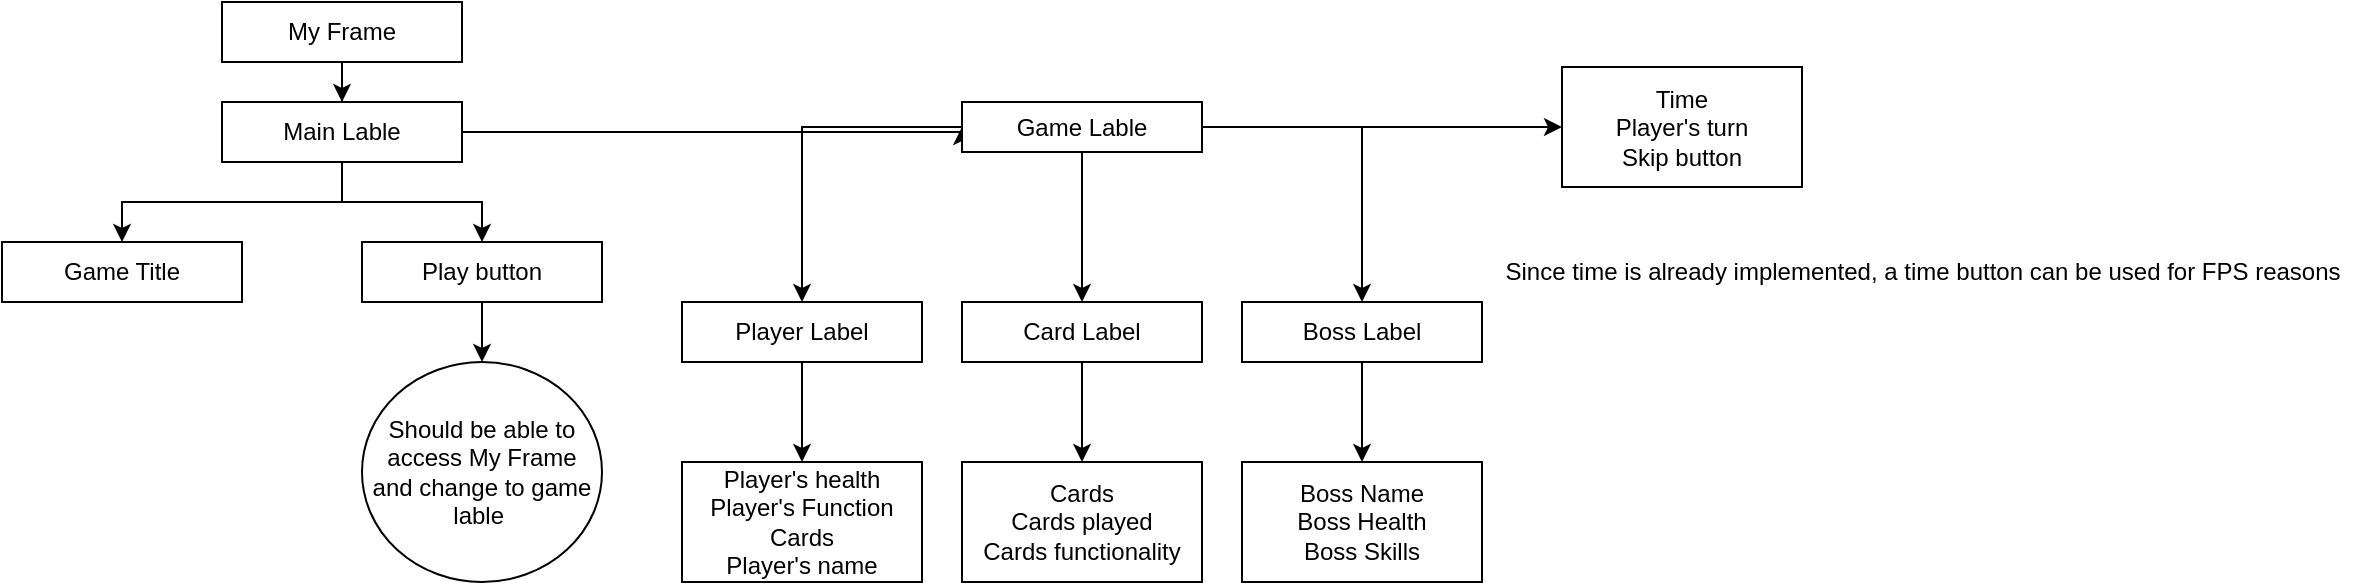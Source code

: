 <mxfile version="24.3.1" type="device">
  <diagram id="C5RBs43oDa-KdzZeNtuy" name="Page-1">
    <mxGraphModel dx="1221" dy="759" grid="1" gridSize="10" guides="1" tooltips="1" connect="1" arrows="1" fold="1" page="1" pageScale="1" pageWidth="827" pageHeight="1169" math="0" shadow="0">
      <root>
        <mxCell id="WIyWlLk6GJQsqaUBKTNV-0" />
        <mxCell id="WIyWlLk6GJQsqaUBKTNV-1" parent="WIyWlLk6GJQsqaUBKTNV-0" />
        <mxCell id="tczm5RnQLbympOsDItCV-2" style="edgeStyle=orthogonalEdgeStyle;rounded=0;orthogonalLoop=1;jettySize=auto;html=1;" edge="1" parent="WIyWlLk6GJQsqaUBKTNV-1" source="tczm5RnQLbympOsDItCV-0" target="tczm5RnQLbympOsDItCV-3">
          <mxGeometry relative="1" as="geometry">
            <mxPoint x="260" y="120" as="targetPoint" />
          </mxGeometry>
        </mxCell>
        <mxCell id="tczm5RnQLbympOsDItCV-0" value="My Frame" style="rounded=0;whiteSpace=wrap;html=1;" vertex="1" parent="WIyWlLk6GJQsqaUBKTNV-1">
          <mxGeometry x="200" y="40" width="120" height="30" as="geometry" />
        </mxCell>
        <mxCell id="tczm5RnQLbympOsDItCV-5" style="edgeStyle=orthogonalEdgeStyle;rounded=0;orthogonalLoop=1;jettySize=auto;html=1;entryX=0.5;entryY=0;entryDx=0;entryDy=0;" edge="1" parent="WIyWlLk6GJQsqaUBKTNV-1" source="tczm5RnQLbympOsDItCV-3" target="tczm5RnQLbympOsDItCV-6">
          <mxGeometry relative="1" as="geometry">
            <mxPoint x="260" y="140" as="targetPoint" />
          </mxGeometry>
        </mxCell>
        <mxCell id="tczm5RnQLbympOsDItCV-8" style="edgeStyle=orthogonalEdgeStyle;rounded=0;orthogonalLoop=1;jettySize=auto;html=1;" edge="1" parent="WIyWlLk6GJQsqaUBKTNV-1" source="tczm5RnQLbympOsDItCV-3" target="tczm5RnQLbympOsDItCV-7">
          <mxGeometry relative="1" as="geometry" />
        </mxCell>
        <mxCell id="tczm5RnQLbympOsDItCV-13" style="edgeStyle=orthogonalEdgeStyle;rounded=0;orthogonalLoop=1;jettySize=auto;html=1;entryX=0;entryY=0.5;entryDx=0;entryDy=0;" edge="1" parent="WIyWlLk6GJQsqaUBKTNV-1" source="tczm5RnQLbympOsDItCV-3" target="tczm5RnQLbympOsDItCV-11">
          <mxGeometry relative="1" as="geometry">
            <Array as="points">
              <mxPoint x="570" y="105" />
            </Array>
          </mxGeometry>
        </mxCell>
        <mxCell id="tczm5RnQLbympOsDItCV-3" value="Main Lable" style="rounded=0;whiteSpace=wrap;html=1;" vertex="1" parent="WIyWlLk6GJQsqaUBKTNV-1">
          <mxGeometry x="200" y="90" width="120" height="30" as="geometry" />
        </mxCell>
        <mxCell id="tczm5RnQLbympOsDItCV-4" style="edgeStyle=orthogonalEdgeStyle;rounded=0;orthogonalLoop=1;jettySize=auto;html=1;exitX=0.5;exitY=1;exitDx=0;exitDy=0;" edge="1" parent="WIyWlLk6GJQsqaUBKTNV-1" source="tczm5RnQLbympOsDItCV-3" target="tczm5RnQLbympOsDItCV-3">
          <mxGeometry relative="1" as="geometry" />
        </mxCell>
        <mxCell id="tczm5RnQLbympOsDItCV-6" value="Game Title" style="rounded=0;whiteSpace=wrap;html=1;" vertex="1" parent="WIyWlLk6GJQsqaUBKTNV-1">
          <mxGeometry x="90" y="160" width="120" height="30" as="geometry" />
        </mxCell>
        <mxCell id="tczm5RnQLbympOsDItCV-10" style="edgeStyle=orthogonalEdgeStyle;rounded=0;orthogonalLoop=1;jettySize=auto;html=1;entryX=0.5;entryY=0;entryDx=0;entryDy=0;" edge="1" parent="WIyWlLk6GJQsqaUBKTNV-1" source="tczm5RnQLbympOsDItCV-7" target="tczm5RnQLbympOsDItCV-9">
          <mxGeometry relative="1" as="geometry">
            <mxPoint x="360" y="220" as="targetPoint" />
          </mxGeometry>
        </mxCell>
        <mxCell id="tczm5RnQLbympOsDItCV-7" value="Play button" style="rounded=0;whiteSpace=wrap;html=1;" vertex="1" parent="WIyWlLk6GJQsqaUBKTNV-1">
          <mxGeometry x="270" y="160" width="120" height="30" as="geometry" />
        </mxCell>
        <mxCell id="tczm5RnQLbympOsDItCV-9" value="Should be able to access My Frame and change to game lable&amp;nbsp;" style="ellipse;whiteSpace=wrap;html=1;" vertex="1" parent="WIyWlLk6GJQsqaUBKTNV-1">
          <mxGeometry x="270" y="220" width="120" height="110" as="geometry" />
        </mxCell>
        <mxCell id="tczm5RnQLbympOsDItCV-14" style="edgeStyle=orthogonalEdgeStyle;rounded=0;orthogonalLoop=1;jettySize=auto;html=1;" edge="1" parent="WIyWlLk6GJQsqaUBKTNV-1" source="tczm5RnQLbympOsDItCV-11" target="tczm5RnQLbympOsDItCV-15">
          <mxGeometry relative="1" as="geometry">
            <mxPoint x="770" y="220" as="targetPoint" />
          </mxGeometry>
        </mxCell>
        <mxCell id="tczm5RnQLbympOsDItCV-16" style="edgeStyle=orthogonalEdgeStyle;rounded=0;orthogonalLoop=1;jettySize=auto;html=1;" edge="1" parent="WIyWlLk6GJQsqaUBKTNV-1" source="tczm5RnQLbympOsDItCV-11" target="tczm5RnQLbympOsDItCV-17">
          <mxGeometry relative="1" as="geometry">
            <mxPoint x="630" y="190" as="targetPoint" />
          </mxGeometry>
        </mxCell>
        <mxCell id="tczm5RnQLbympOsDItCV-18" style="edgeStyle=orthogonalEdgeStyle;rounded=0;orthogonalLoop=1;jettySize=auto;html=1;" edge="1" parent="WIyWlLk6GJQsqaUBKTNV-1" source="tczm5RnQLbympOsDItCV-11" target="tczm5RnQLbympOsDItCV-19">
          <mxGeometry relative="1" as="geometry">
            <mxPoint x="490" y="190" as="targetPoint" />
          </mxGeometry>
        </mxCell>
        <mxCell id="tczm5RnQLbympOsDItCV-22" style="edgeStyle=orthogonalEdgeStyle;rounded=0;orthogonalLoop=1;jettySize=auto;html=1;" edge="1" parent="WIyWlLk6GJQsqaUBKTNV-1" source="tczm5RnQLbympOsDItCV-11" target="tczm5RnQLbympOsDItCV-23">
          <mxGeometry relative="1" as="geometry">
            <mxPoint x="880" y="102.5" as="targetPoint" />
          </mxGeometry>
        </mxCell>
        <mxCell id="tczm5RnQLbympOsDItCV-11" value="Game Lable" style="rounded=0;whiteSpace=wrap;html=1;" vertex="1" parent="WIyWlLk6GJQsqaUBKTNV-1">
          <mxGeometry x="570" y="90" width="120" height="25" as="geometry" />
        </mxCell>
        <mxCell id="tczm5RnQLbympOsDItCV-29" style="edgeStyle=orthogonalEdgeStyle;rounded=0;orthogonalLoop=1;jettySize=auto;html=1;" edge="1" parent="WIyWlLk6GJQsqaUBKTNV-1" source="tczm5RnQLbympOsDItCV-15" target="tczm5RnQLbympOsDItCV-31">
          <mxGeometry relative="1" as="geometry">
            <mxPoint x="770" y="270" as="targetPoint" />
          </mxGeometry>
        </mxCell>
        <mxCell id="tczm5RnQLbympOsDItCV-15" value="Boss Label" style="rounded=0;whiteSpace=wrap;html=1;" vertex="1" parent="WIyWlLk6GJQsqaUBKTNV-1">
          <mxGeometry x="710" y="190" width="120" height="30" as="geometry" />
        </mxCell>
        <mxCell id="tczm5RnQLbympOsDItCV-27" style="edgeStyle=orthogonalEdgeStyle;rounded=0;orthogonalLoop=1;jettySize=auto;html=1;" edge="1" parent="WIyWlLk6GJQsqaUBKTNV-1" source="tczm5RnQLbympOsDItCV-17" target="tczm5RnQLbympOsDItCV-28">
          <mxGeometry relative="1" as="geometry">
            <mxPoint x="630" y="270" as="targetPoint" />
          </mxGeometry>
        </mxCell>
        <mxCell id="tczm5RnQLbympOsDItCV-17" value="Card Label" style="rounded=0;whiteSpace=wrap;html=1;" vertex="1" parent="WIyWlLk6GJQsqaUBKTNV-1">
          <mxGeometry x="570" y="190" width="120" height="30" as="geometry" />
        </mxCell>
        <mxCell id="tczm5RnQLbympOsDItCV-24" style="edgeStyle=orthogonalEdgeStyle;rounded=0;orthogonalLoop=1;jettySize=auto;html=1;" edge="1" parent="WIyWlLk6GJQsqaUBKTNV-1" source="tczm5RnQLbympOsDItCV-19" target="tczm5RnQLbympOsDItCV-25">
          <mxGeometry relative="1" as="geometry">
            <mxPoint x="490" y="270" as="targetPoint" />
          </mxGeometry>
        </mxCell>
        <mxCell id="tczm5RnQLbympOsDItCV-19" value="Player Label" style="rounded=0;whiteSpace=wrap;html=1;" vertex="1" parent="WIyWlLk6GJQsqaUBKTNV-1">
          <mxGeometry x="430" y="190" width="120" height="30" as="geometry" />
        </mxCell>
        <mxCell id="tczm5RnQLbympOsDItCV-23" value="Time&lt;div&gt;Player&#39;s turn&lt;/div&gt;&lt;div&gt;Skip button&lt;/div&gt;" style="rounded=0;whiteSpace=wrap;html=1;" vertex="1" parent="WIyWlLk6GJQsqaUBKTNV-1">
          <mxGeometry x="870" y="72.5" width="120" height="60" as="geometry" />
        </mxCell>
        <mxCell id="tczm5RnQLbympOsDItCV-25" value="Player&#39;s health&lt;div&gt;Player&#39;s Function Cards&lt;/div&gt;&lt;div&gt;Player&#39;s name&lt;/div&gt;" style="rounded=0;whiteSpace=wrap;html=1;" vertex="1" parent="WIyWlLk6GJQsqaUBKTNV-1">
          <mxGeometry x="430" y="270" width="120" height="60" as="geometry" />
        </mxCell>
        <mxCell id="tczm5RnQLbympOsDItCV-28" value="Cards&lt;div&gt;Cards played&lt;/div&gt;&lt;div&gt;Cards functionality&lt;/div&gt;" style="rounded=0;whiteSpace=wrap;html=1;" vertex="1" parent="WIyWlLk6GJQsqaUBKTNV-1">
          <mxGeometry x="570" y="270" width="120" height="60" as="geometry" />
        </mxCell>
        <mxCell id="tczm5RnQLbympOsDItCV-31" value="Boss Name&lt;div&gt;Boss Health&lt;/div&gt;&lt;div&gt;Boss Skills&lt;/div&gt;" style="rounded=0;whiteSpace=wrap;html=1;" vertex="1" parent="WIyWlLk6GJQsqaUBKTNV-1">
          <mxGeometry x="710" y="270" width="120" height="60" as="geometry" />
        </mxCell>
        <mxCell id="tczm5RnQLbympOsDItCV-33" value="Since time is already implemented, a time button can be used for FPS reasons" style="text;html=1;align=center;verticalAlign=middle;resizable=0;points=[];autosize=1;strokeColor=none;fillColor=none;" vertex="1" parent="WIyWlLk6GJQsqaUBKTNV-1">
          <mxGeometry x="830" y="160" width="440" height="30" as="geometry" />
        </mxCell>
      </root>
    </mxGraphModel>
  </diagram>
</mxfile>
